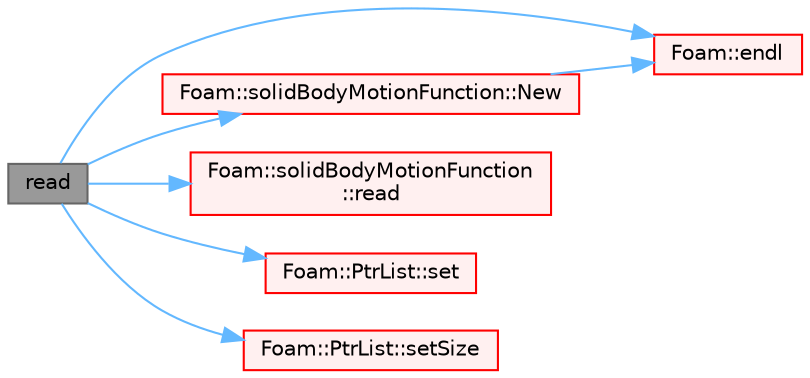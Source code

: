 digraph "read"
{
 // LATEX_PDF_SIZE
  bgcolor="transparent";
  edge [fontname=Helvetica,fontsize=10,labelfontname=Helvetica,labelfontsize=10];
  node [fontname=Helvetica,fontsize=10,shape=box,height=0.2,width=0.4];
  rankdir="LR";
  Node1 [id="Node000001",label="read",height=0.2,width=0.4,color="gray40", fillcolor="grey60", style="filled", fontcolor="black",tooltip=" "];
  Node1 -> Node2 [id="edge1_Node000001_Node000002",color="steelblue1",style="solid",tooltip=" "];
  Node2 [id="Node000002",label="Foam::endl",height=0.2,width=0.4,color="red", fillcolor="#FFF0F0", style="filled",URL="$namespaceFoam.html#a7d5eca45a323264dc5fe811500ebda47",tooltip=" "];
  Node1 -> Node6 [id="edge2_Node000001_Node000006",color="steelblue1",style="solid",tooltip=" "];
  Node6 [id="Node000006",label="Foam::solidBodyMotionFunction::New",height=0.2,width=0.4,color="red", fillcolor="#FFF0F0", style="filled",URL="$classFoam_1_1solidBodyMotionFunction.html#a3aad0a32d707fd7d2bf02f52b6e7f307",tooltip=" "];
  Node6 -> Node2 [id="edge3_Node000006_Node000002",color="steelblue1",style="solid",tooltip=" "];
  Node1 -> Node9 [id="edge4_Node000001_Node000009",color="steelblue1",style="solid",tooltip=" "];
  Node9 [id="Node000009",label="Foam::solidBodyMotionFunction\l::read",height=0.2,width=0.4,color="red", fillcolor="#FFF0F0", style="filled",URL="$classFoam_1_1solidBodyMotionFunction.html#abd55f4bae5a7d1d58dbe7d6f7f58901a",tooltip=" "];
  Node1 -> Node14 [id="edge5_Node000001_Node000014",color="steelblue1",style="solid",tooltip=" "];
  Node14 [id="Node000014",label="Foam::PtrList::set",height=0.2,width=0.4,color="red", fillcolor="#FFF0F0", style="filled",URL="$classFoam_1_1PtrList.html#a0e0a32f842b05e1d69f10292dc27198a",tooltip=" "];
  Node1 -> Node17 [id="edge6_Node000001_Node000017",color="steelblue1",style="solid",tooltip=" "];
  Node17 [id="Node000017",label="Foam::PtrList::setSize",height=0.2,width=0.4,color="red", fillcolor="#FFF0F0", style="filled",URL="$classFoam_1_1PtrList.html#a69101c7616426ea26b33577a730b73e8",tooltip=" "];
}
